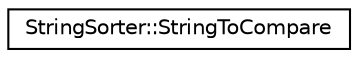 digraph "Graphical Class Hierarchy"
{
  edge [fontname="Helvetica",fontsize="10",labelfontname="Helvetica",labelfontsize="10"];
  node [fontname="Helvetica",fontsize="10",shape=record];
  rankdir="LR";
  Node0 [label="StringSorter::StringToCompare",height=0.2,width=0.4,color="black", fillcolor="white", style="filled",URL="$classStringSorter_1_1StringToCompare.html"];
}
